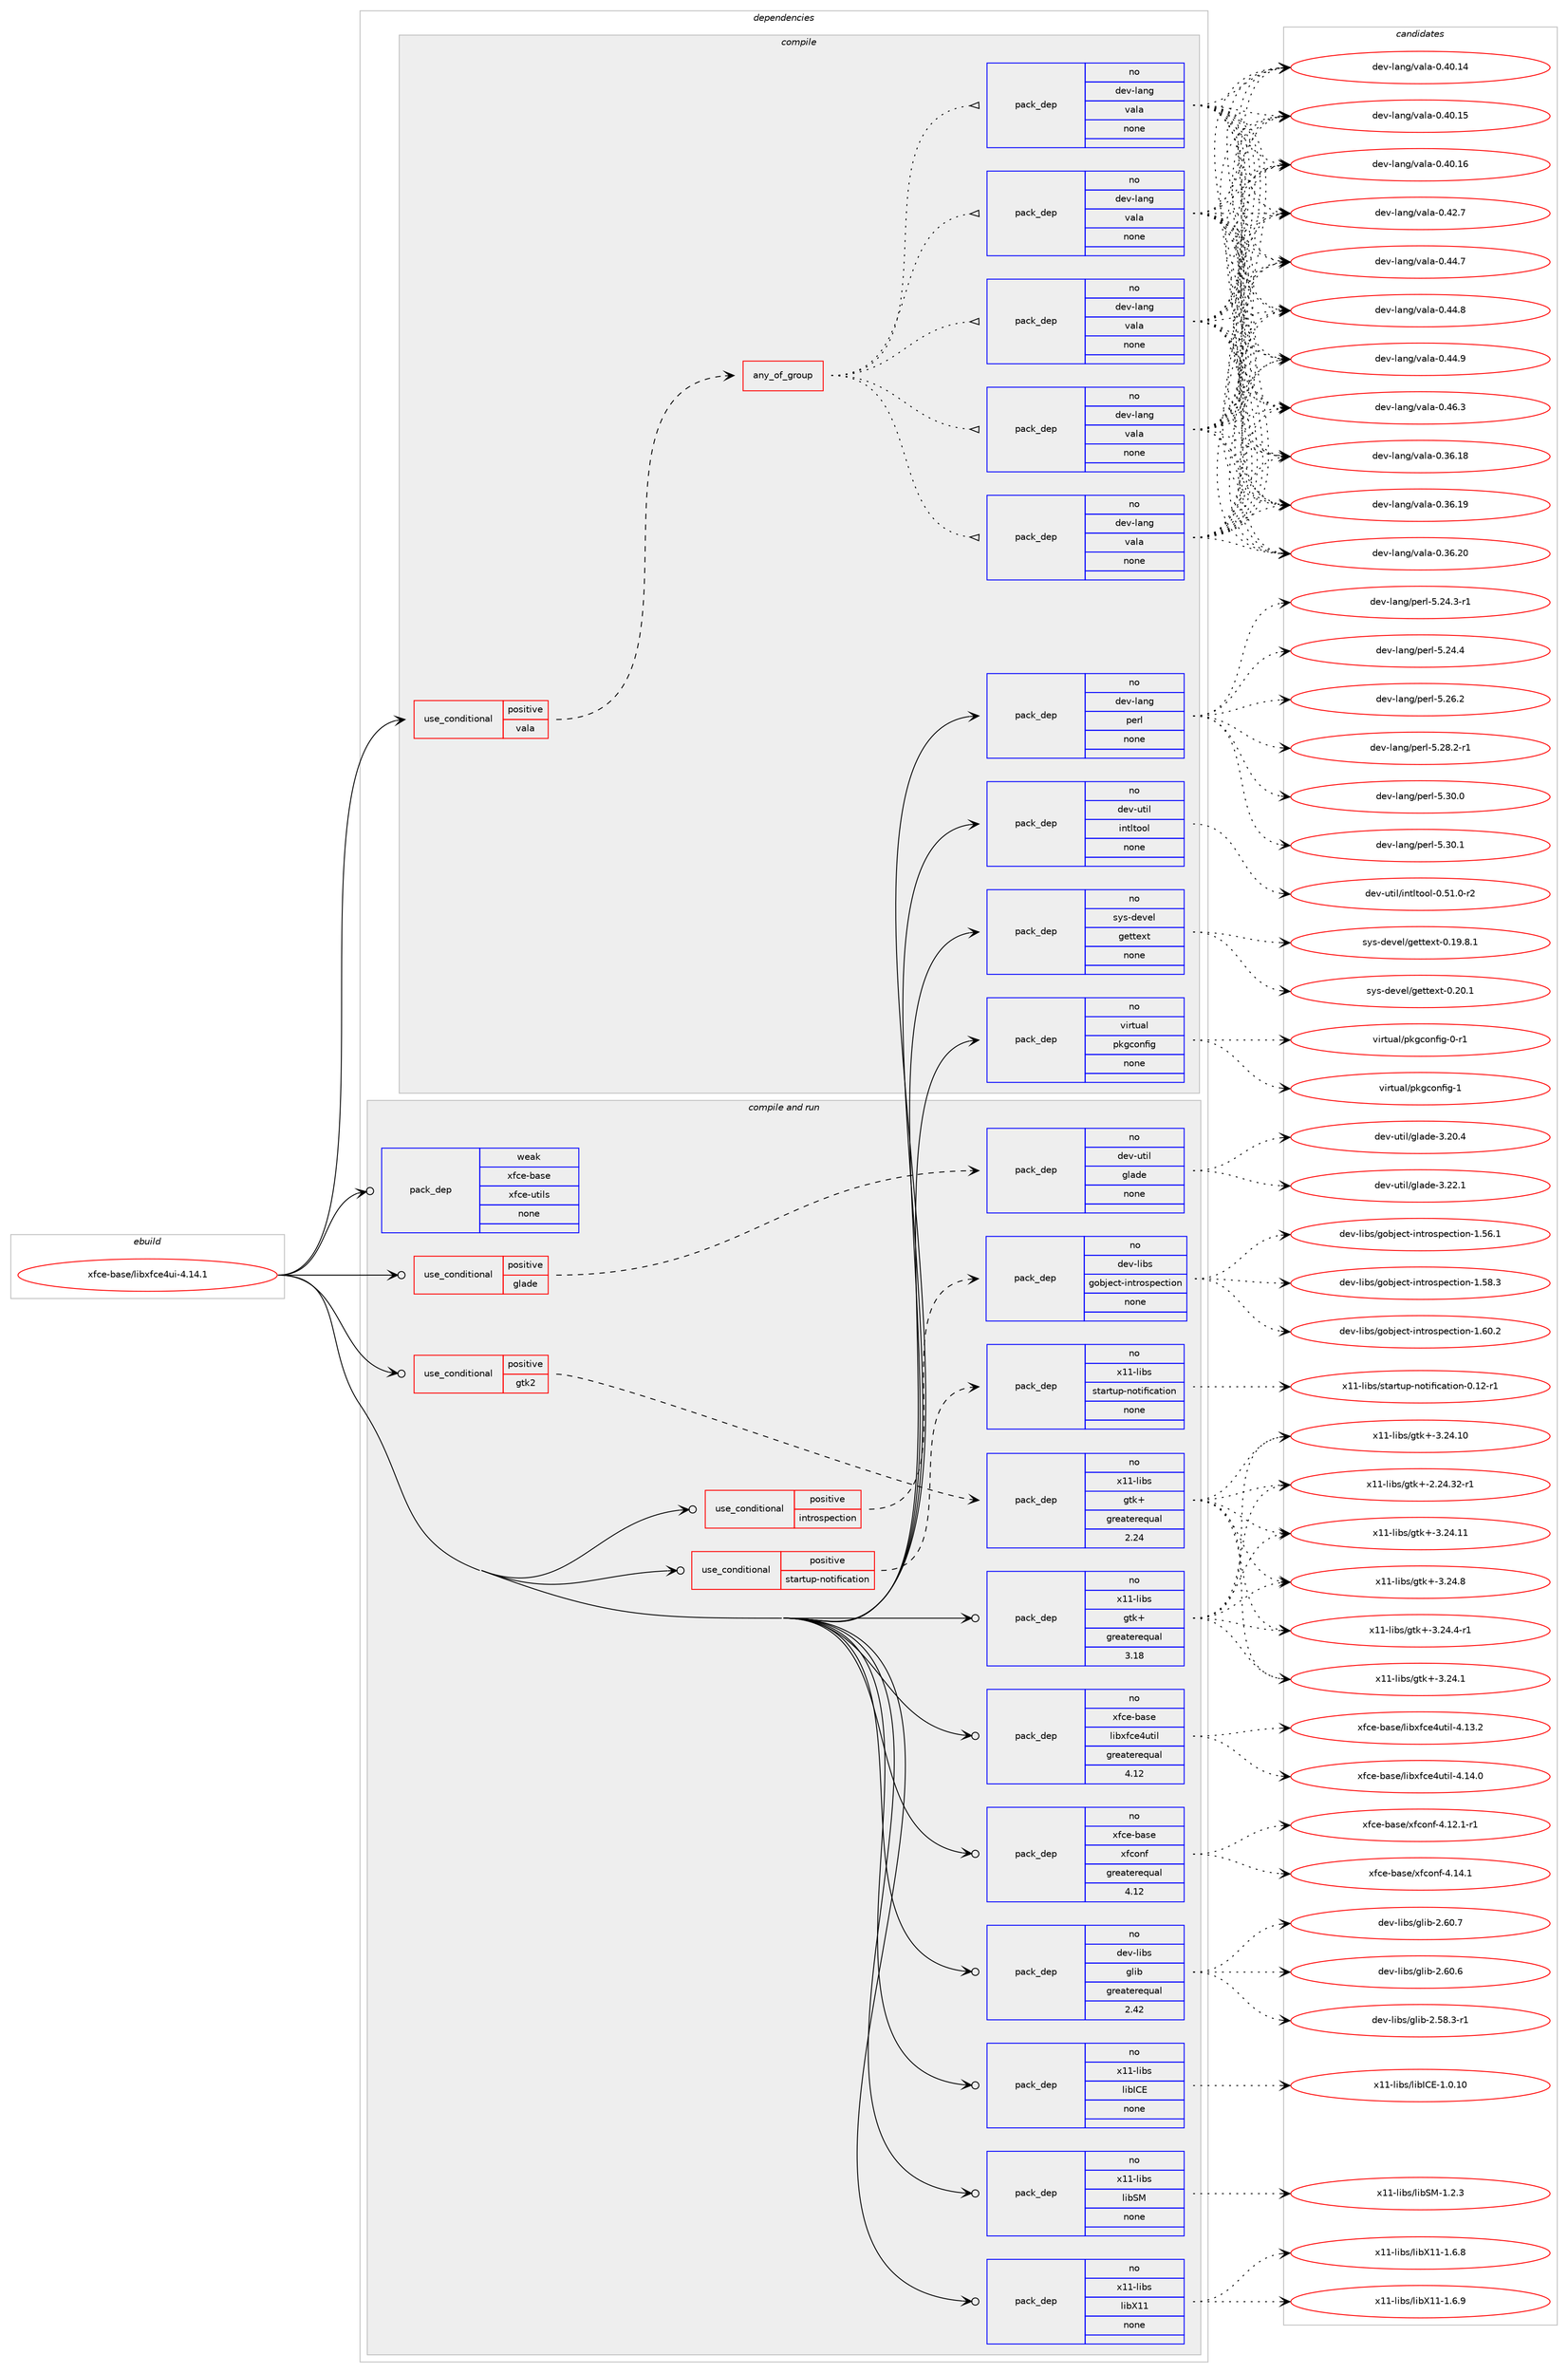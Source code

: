 digraph prolog {

# *************
# Graph options
# *************

newrank=true;
concentrate=true;
compound=true;
graph [rankdir=LR,fontname=Helvetica,fontsize=10,ranksep=1.5];#, ranksep=2.5, nodesep=0.2];
edge  [arrowhead=vee];
node  [fontname=Helvetica,fontsize=10];

# **********
# The ebuild
# **********

subgraph cluster_leftcol {
color=gray;
rank=same;
label=<<i>ebuild</i>>;
id [label="xfce-base/libxfce4ui-4.14.1", color=red, width=4, href="../xfce-base/libxfce4ui-4.14.1.svg"];
}

# ****************
# The dependencies
# ****************

subgraph cluster_midcol {
color=gray;
label=<<i>dependencies</i>>;
subgraph cluster_compile {
fillcolor="#eeeeee";
style=filled;
label=<<i>compile</i>>;
subgraph cond220941 {
dependency927962 [label=<<TABLE BORDER="0" CELLBORDER="1" CELLSPACING="0" CELLPADDING="4"><TR><TD ROWSPAN="3" CELLPADDING="10">use_conditional</TD></TR><TR><TD>positive</TD></TR><TR><TD>vala</TD></TR></TABLE>>, shape=none, color=red];
subgraph any16279 {
dependency927963 [label=<<TABLE BORDER="0" CELLBORDER="1" CELLSPACING="0" CELLPADDING="4"><TR><TD CELLPADDING="10">any_of_group</TD></TR></TABLE>>, shape=none, color=red];subgraph pack690144 {
dependency927964 [label=<<TABLE BORDER="0" CELLBORDER="1" CELLSPACING="0" CELLPADDING="4" WIDTH="220"><TR><TD ROWSPAN="6" CELLPADDING="30">pack_dep</TD></TR><TR><TD WIDTH="110">no</TD></TR><TR><TD>dev-lang</TD></TR><TR><TD>vala</TD></TR><TR><TD>none</TD></TR><TR><TD></TD></TR></TABLE>>, shape=none, color=blue];
}
dependency927963:e -> dependency927964:w [weight=20,style="dotted",arrowhead="oinv"];
subgraph pack690145 {
dependency927965 [label=<<TABLE BORDER="0" CELLBORDER="1" CELLSPACING="0" CELLPADDING="4" WIDTH="220"><TR><TD ROWSPAN="6" CELLPADDING="30">pack_dep</TD></TR><TR><TD WIDTH="110">no</TD></TR><TR><TD>dev-lang</TD></TR><TR><TD>vala</TD></TR><TR><TD>none</TD></TR><TR><TD></TD></TR></TABLE>>, shape=none, color=blue];
}
dependency927963:e -> dependency927965:w [weight=20,style="dotted",arrowhead="oinv"];
subgraph pack690146 {
dependency927966 [label=<<TABLE BORDER="0" CELLBORDER="1" CELLSPACING="0" CELLPADDING="4" WIDTH="220"><TR><TD ROWSPAN="6" CELLPADDING="30">pack_dep</TD></TR><TR><TD WIDTH="110">no</TD></TR><TR><TD>dev-lang</TD></TR><TR><TD>vala</TD></TR><TR><TD>none</TD></TR><TR><TD></TD></TR></TABLE>>, shape=none, color=blue];
}
dependency927963:e -> dependency927966:w [weight=20,style="dotted",arrowhead="oinv"];
subgraph pack690147 {
dependency927967 [label=<<TABLE BORDER="0" CELLBORDER="1" CELLSPACING="0" CELLPADDING="4" WIDTH="220"><TR><TD ROWSPAN="6" CELLPADDING="30">pack_dep</TD></TR><TR><TD WIDTH="110">no</TD></TR><TR><TD>dev-lang</TD></TR><TR><TD>vala</TD></TR><TR><TD>none</TD></TR><TR><TD></TD></TR></TABLE>>, shape=none, color=blue];
}
dependency927963:e -> dependency927967:w [weight=20,style="dotted",arrowhead="oinv"];
subgraph pack690148 {
dependency927968 [label=<<TABLE BORDER="0" CELLBORDER="1" CELLSPACING="0" CELLPADDING="4" WIDTH="220"><TR><TD ROWSPAN="6" CELLPADDING="30">pack_dep</TD></TR><TR><TD WIDTH="110">no</TD></TR><TR><TD>dev-lang</TD></TR><TR><TD>vala</TD></TR><TR><TD>none</TD></TR><TR><TD></TD></TR></TABLE>>, shape=none, color=blue];
}
dependency927963:e -> dependency927968:w [weight=20,style="dotted",arrowhead="oinv"];
}
dependency927962:e -> dependency927963:w [weight=20,style="dashed",arrowhead="vee"];
}
id:e -> dependency927962:w [weight=20,style="solid",arrowhead="vee"];
subgraph pack690149 {
dependency927969 [label=<<TABLE BORDER="0" CELLBORDER="1" CELLSPACING="0" CELLPADDING="4" WIDTH="220"><TR><TD ROWSPAN="6" CELLPADDING="30">pack_dep</TD></TR><TR><TD WIDTH="110">no</TD></TR><TR><TD>dev-lang</TD></TR><TR><TD>perl</TD></TR><TR><TD>none</TD></TR><TR><TD></TD></TR></TABLE>>, shape=none, color=blue];
}
id:e -> dependency927969:w [weight=20,style="solid",arrowhead="vee"];
subgraph pack690150 {
dependency927970 [label=<<TABLE BORDER="0" CELLBORDER="1" CELLSPACING="0" CELLPADDING="4" WIDTH="220"><TR><TD ROWSPAN="6" CELLPADDING="30">pack_dep</TD></TR><TR><TD WIDTH="110">no</TD></TR><TR><TD>dev-util</TD></TR><TR><TD>intltool</TD></TR><TR><TD>none</TD></TR><TR><TD></TD></TR></TABLE>>, shape=none, color=blue];
}
id:e -> dependency927970:w [weight=20,style="solid",arrowhead="vee"];
subgraph pack690151 {
dependency927971 [label=<<TABLE BORDER="0" CELLBORDER="1" CELLSPACING="0" CELLPADDING="4" WIDTH="220"><TR><TD ROWSPAN="6" CELLPADDING="30">pack_dep</TD></TR><TR><TD WIDTH="110">no</TD></TR><TR><TD>sys-devel</TD></TR><TR><TD>gettext</TD></TR><TR><TD>none</TD></TR><TR><TD></TD></TR></TABLE>>, shape=none, color=blue];
}
id:e -> dependency927971:w [weight=20,style="solid",arrowhead="vee"];
subgraph pack690152 {
dependency927972 [label=<<TABLE BORDER="0" CELLBORDER="1" CELLSPACING="0" CELLPADDING="4" WIDTH="220"><TR><TD ROWSPAN="6" CELLPADDING="30">pack_dep</TD></TR><TR><TD WIDTH="110">no</TD></TR><TR><TD>virtual</TD></TR><TR><TD>pkgconfig</TD></TR><TR><TD>none</TD></TR><TR><TD></TD></TR></TABLE>>, shape=none, color=blue];
}
id:e -> dependency927972:w [weight=20,style="solid",arrowhead="vee"];
}
subgraph cluster_compileandrun {
fillcolor="#eeeeee";
style=filled;
label=<<i>compile and run</i>>;
subgraph cond220942 {
dependency927973 [label=<<TABLE BORDER="0" CELLBORDER="1" CELLSPACING="0" CELLPADDING="4"><TR><TD ROWSPAN="3" CELLPADDING="10">use_conditional</TD></TR><TR><TD>positive</TD></TR><TR><TD>glade</TD></TR></TABLE>>, shape=none, color=red];
subgraph pack690153 {
dependency927974 [label=<<TABLE BORDER="0" CELLBORDER="1" CELLSPACING="0" CELLPADDING="4" WIDTH="220"><TR><TD ROWSPAN="6" CELLPADDING="30">pack_dep</TD></TR><TR><TD WIDTH="110">no</TD></TR><TR><TD>dev-util</TD></TR><TR><TD>glade</TD></TR><TR><TD>none</TD></TR><TR><TD></TD></TR></TABLE>>, shape=none, color=blue];
}
dependency927973:e -> dependency927974:w [weight=20,style="dashed",arrowhead="vee"];
}
id:e -> dependency927973:w [weight=20,style="solid",arrowhead="odotvee"];
subgraph cond220943 {
dependency927975 [label=<<TABLE BORDER="0" CELLBORDER="1" CELLSPACING="0" CELLPADDING="4"><TR><TD ROWSPAN="3" CELLPADDING="10">use_conditional</TD></TR><TR><TD>positive</TD></TR><TR><TD>gtk2</TD></TR></TABLE>>, shape=none, color=red];
subgraph pack690154 {
dependency927976 [label=<<TABLE BORDER="0" CELLBORDER="1" CELLSPACING="0" CELLPADDING="4" WIDTH="220"><TR><TD ROWSPAN="6" CELLPADDING="30">pack_dep</TD></TR><TR><TD WIDTH="110">no</TD></TR><TR><TD>x11-libs</TD></TR><TR><TD>gtk+</TD></TR><TR><TD>greaterequal</TD></TR><TR><TD>2.24</TD></TR></TABLE>>, shape=none, color=blue];
}
dependency927975:e -> dependency927976:w [weight=20,style="dashed",arrowhead="vee"];
}
id:e -> dependency927975:w [weight=20,style="solid",arrowhead="odotvee"];
subgraph cond220944 {
dependency927977 [label=<<TABLE BORDER="0" CELLBORDER="1" CELLSPACING="0" CELLPADDING="4"><TR><TD ROWSPAN="3" CELLPADDING="10">use_conditional</TD></TR><TR><TD>positive</TD></TR><TR><TD>introspection</TD></TR></TABLE>>, shape=none, color=red];
subgraph pack690155 {
dependency927978 [label=<<TABLE BORDER="0" CELLBORDER="1" CELLSPACING="0" CELLPADDING="4" WIDTH="220"><TR><TD ROWSPAN="6" CELLPADDING="30">pack_dep</TD></TR><TR><TD WIDTH="110">no</TD></TR><TR><TD>dev-libs</TD></TR><TR><TD>gobject-introspection</TD></TR><TR><TD>none</TD></TR><TR><TD></TD></TR></TABLE>>, shape=none, color=blue];
}
dependency927977:e -> dependency927978:w [weight=20,style="dashed",arrowhead="vee"];
}
id:e -> dependency927977:w [weight=20,style="solid",arrowhead="odotvee"];
subgraph cond220945 {
dependency927979 [label=<<TABLE BORDER="0" CELLBORDER="1" CELLSPACING="0" CELLPADDING="4"><TR><TD ROWSPAN="3" CELLPADDING="10">use_conditional</TD></TR><TR><TD>positive</TD></TR><TR><TD>startup-notification</TD></TR></TABLE>>, shape=none, color=red];
subgraph pack690156 {
dependency927980 [label=<<TABLE BORDER="0" CELLBORDER="1" CELLSPACING="0" CELLPADDING="4" WIDTH="220"><TR><TD ROWSPAN="6" CELLPADDING="30">pack_dep</TD></TR><TR><TD WIDTH="110">no</TD></TR><TR><TD>x11-libs</TD></TR><TR><TD>startup-notification</TD></TR><TR><TD>none</TD></TR><TR><TD></TD></TR></TABLE>>, shape=none, color=blue];
}
dependency927979:e -> dependency927980:w [weight=20,style="dashed",arrowhead="vee"];
}
id:e -> dependency927979:w [weight=20,style="solid",arrowhead="odotvee"];
subgraph pack690157 {
dependency927981 [label=<<TABLE BORDER="0" CELLBORDER="1" CELLSPACING="0" CELLPADDING="4" WIDTH="220"><TR><TD ROWSPAN="6" CELLPADDING="30">pack_dep</TD></TR><TR><TD WIDTH="110">no</TD></TR><TR><TD>dev-libs</TD></TR><TR><TD>glib</TD></TR><TR><TD>greaterequal</TD></TR><TR><TD>2.42</TD></TR></TABLE>>, shape=none, color=blue];
}
id:e -> dependency927981:w [weight=20,style="solid",arrowhead="odotvee"];
subgraph pack690158 {
dependency927982 [label=<<TABLE BORDER="0" CELLBORDER="1" CELLSPACING="0" CELLPADDING="4" WIDTH="220"><TR><TD ROWSPAN="6" CELLPADDING="30">pack_dep</TD></TR><TR><TD WIDTH="110">no</TD></TR><TR><TD>x11-libs</TD></TR><TR><TD>gtk+</TD></TR><TR><TD>greaterequal</TD></TR><TR><TD>3.18</TD></TR></TABLE>>, shape=none, color=blue];
}
id:e -> dependency927982:w [weight=20,style="solid",arrowhead="odotvee"];
subgraph pack690159 {
dependency927983 [label=<<TABLE BORDER="0" CELLBORDER="1" CELLSPACING="0" CELLPADDING="4" WIDTH="220"><TR><TD ROWSPAN="6" CELLPADDING="30">pack_dep</TD></TR><TR><TD WIDTH="110">no</TD></TR><TR><TD>x11-libs</TD></TR><TR><TD>libICE</TD></TR><TR><TD>none</TD></TR><TR><TD></TD></TR></TABLE>>, shape=none, color=blue];
}
id:e -> dependency927983:w [weight=20,style="solid",arrowhead="odotvee"];
subgraph pack690160 {
dependency927984 [label=<<TABLE BORDER="0" CELLBORDER="1" CELLSPACING="0" CELLPADDING="4" WIDTH="220"><TR><TD ROWSPAN="6" CELLPADDING="30">pack_dep</TD></TR><TR><TD WIDTH="110">no</TD></TR><TR><TD>x11-libs</TD></TR><TR><TD>libSM</TD></TR><TR><TD>none</TD></TR><TR><TD></TD></TR></TABLE>>, shape=none, color=blue];
}
id:e -> dependency927984:w [weight=20,style="solid",arrowhead="odotvee"];
subgraph pack690161 {
dependency927985 [label=<<TABLE BORDER="0" CELLBORDER="1" CELLSPACING="0" CELLPADDING="4" WIDTH="220"><TR><TD ROWSPAN="6" CELLPADDING="30">pack_dep</TD></TR><TR><TD WIDTH="110">no</TD></TR><TR><TD>x11-libs</TD></TR><TR><TD>libX11</TD></TR><TR><TD>none</TD></TR><TR><TD></TD></TR></TABLE>>, shape=none, color=blue];
}
id:e -> dependency927985:w [weight=20,style="solid",arrowhead="odotvee"];
subgraph pack690162 {
dependency927986 [label=<<TABLE BORDER="0" CELLBORDER="1" CELLSPACING="0" CELLPADDING="4" WIDTH="220"><TR><TD ROWSPAN="6" CELLPADDING="30">pack_dep</TD></TR><TR><TD WIDTH="110">no</TD></TR><TR><TD>xfce-base</TD></TR><TR><TD>libxfce4util</TD></TR><TR><TD>greaterequal</TD></TR><TR><TD>4.12</TD></TR></TABLE>>, shape=none, color=blue];
}
id:e -> dependency927986:w [weight=20,style="solid",arrowhead="odotvee"];
subgraph pack690163 {
dependency927987 [label=<<TABLE BORDER="0" CELLBORDER="1" CELLSPACING="0" CELLPADDING="4" WIDTH="220"><TR><TD ROWSPAN="6" CELLPADDING="30">pack_dep</TD></TR><TR><TD WIDTH="110">no</TD></TR><TR><TD>xfce-base</TD></TR><TR><TD>xfconf</TD></TR><TR><TD>greaterequal</TD></TR><TR><TD>4.12</TD></TR></TABLE>>, shape=none, color=blue];
}
id:e -> dependency927987:w [weight=20,style="solid",arrowhead="odotvee"];
subgraph pack690164 {
dependency927988 [label=<<TABLE BORDER="0" CELLBORDER="1" CELLSPACING="0" CELLPADDING="4" WIDTH="220"><TR><TD ROWSPAN="6" CELLPADDING="30">pack_dep</TD></TR><TR><TD WIDTH="110">weak</TD></TR><TR><TD>xfce-base</TD></TR><TR><TD>xfce-utils</TD></TR><TR><TD>none</TD></TR><TR><TD></TD></TR></TABLE>>, shape=none, color=blue];
}
id:e -> dependency927988:w [weight=20,style="solid",arrowhead="odotvee"];
}
subgraph cluster_run {
fillcolor="#eeeeee";
style=filled;
label=<<i>run</i>>;
}
}

# **************
# The candidates
# **************

subgraph cluster_choices {
rank=same;
color=gray;
label=<<i>candidates</i>>;

subgraph choice690144 {
color=black;
nodesep=1;
choice10010111845108971101034711897108974548465154464956 [label="dev-lang/vala-0.36.18", color=red, width=4,href="../dev-lang/vala-0.36.18.svg"];
choice10010111845108971101034711897108974548465154464957 [label="dev-lang/vala-0.36.19", color=red, width=4,href="../dev-lang/vala-0.36.19.svg"];
choice10010111845108971101034711897108974548465154465048 [label="dev-lang/vala-0.36.20", color=red, width=4,href="../dev-lang/vala-0.36.20.svg"];
choice10010111845108971101034711897108974548465248464952 [label="dev-lang/vala-0.40.14", color=red, width=4,href="../dev-lang/vala-0.40.14.svg"];
choice10010111845108971101034711897108974548465248464953 [label="dev-lang/vala-0.40.15", color=red, width=4,href="../dev-lang/vala-0.40.15.svg"];
choice10010111845108971101034711897108974548465248464954 [label="dev-lang/vala-0.40.16", color=red, width=4,href="../dev-lang/vala-0.40.16.svg"];
choice100101118451089711010347118971089745484652504655 [label="dev-lang/vala-0.42.7", color=red, width=4,href="../dev-lang/vala-0.42.7.svg"];
choice100101118451089711010347118971089745484652524655 [label="dev-lang/vala-0.44.7", color=red, width=4,href="../dev-lang/vala-0.44.7.svg"];
choice100101118451089711010347118971089745484652524656 [label="dev-lang/vala-0.44.8", color=red, width=4,href="../dev-lang/vala-0.44.8.svg"];
choice100101118451089711010347118971089745484652524657 [label="dev-lang/vala-0.44.9", color=red, width=4,href="../dev-lang/vala-0.44.9.svg"];
choice100101118451089711010347118971089745484652544651 [label="dev-lang/vala-0.46.3", color=red, width=4,href="../dev-lang/vala-0.46.3.svg"];
dependency927964:e -> choice10010111845108971101034711897108974548465154464956:w [style=dotted,weight="100"];
dependency927964:e -> choice10010111845108971101034711897108974548465154464957:w [style=dotted,weight="100"];
dependency927964:e -> choice10010111845108971101034711897108974548465154465048:w [style=dotted,weight="100"];
dependency927964:e -> choice10010111845108971101034711897108974548465248464952:w [style=dotted,weight="100"];
dependency927964:e -> choice10010111845108971101034711897108974548465248464953:w [style=dotted,weight="100"];
dependency927964:e -> choice10010111845108971101034711897108974548465248464954:w [style=dotted,weight="100"];
dependency927964:e -> choice100101118451089711010347118971089745484652504655:w [style=dotted,weight="100"];
dependency927964:e -> choice100101118451089711010347118971089745484652524655:w [style=dotted,weight="100"];
dependency927964:e -> choice100101118451089711010347118971089745484652524656:w [style=dotted,weight="100"];
dependency927964:e -> choice100101118451089711010347118971089745484652524657:w [style=dotted,weight="100"];
dependency927964:e -> choice100101118451089711010347118971089745484652544651:w [style=dotted,weight="100"];
}
subgraph choice690145 {
color=black;
nodesep=1;
choice10010111845108971101034711897108974548465154464956 [label="dev-lang/vala-0.36.18", color=red, width=4,href="../dev-lang/vala-0.36.18.svg"];
choice10010111845108971101034711897108974548465154464957 [label="dev-lang/vala-0.36.19", color=red, width=4,href="../dev-lang/vala-0.36.19.svg"];
choice10010111845108971101034711897108974548465154465048 [label="dev-lang/vala-0.36.20", color=red, width=4,href="../dev-lang/vala-0.36.20.svg"];
choice10010111845108971101034711897108974548465248464952 [label="dev-lang/vala-0.40.14", color=red, width=4,href="../dev-lang/vala-0.40.14.svg"];
choice10010111845108971101034711897108974548465248464953 [label="dev-lang/vala-0.40.15", color=red, width=4,href="../dev-lang/vala-0.40.15.svg"];
choice10010111845108971101034711897108974548465248464954 [label="dev-lang/vala-0.40.16", color=red, width=4,href="../dev-lang/vala-0.40.16.svg"];
choice100101118451089711010347118971089745484652504655 [label="dev-lang/vala-0.42.7", color=red, width=4,href="../dev-lang/vala-0.42.7.svg"];
choice100101118451089711010347118971089745484652524655 [label="dev-lang/vala-0.44.7", color=red, width=4,href="../dev-lang/vala-0.44.7.svg"];
choice100101118451089711010347118971089745484652524656 [label="dev-lang/vala-0.44.8", color=red, width=4,href="../dev-lang/vala-0.44.8.svg"];
choice100101118451089711010347118971089745484652524657 [label="dev-lang/vala-0.44.9", color=red, width=4,href="../dev-lang/vala-0.44.9.svg"];
choice100101118451089711010347118971089745484652544651 [label="dev-lang/vala-0.46.3", color=red, width=4,href="../dev-lang/vala-0.46.3.svg"];
dependency927965:e -> choice10010111845108971101034711897108974548465154464956:w [style=dotted,weight="100"];
dependency927965:e -> choice10010111845108971101034711897108974548465154464957:w [style=dotted,weight="100"];
dependency927965:e -> choice10010111845108971101034711897108974548465154465048:w [style=dotted,weight="100"];
dependency927965:e -> choice10010111845108971101034711897108974548465248464952:w [style=dotted,weight="100"];
dependency927965:e -> choice10010111845108971101034711897108974548465248464953:w [style=dotted,weight="100"];
dependency927965:e -> choice10010111845108971101034711897108974548465248464954:w [style=dotted,weight="100"];
dependency927965:e -> choice100101118451089711010347118971089745484652504655:w [style=dotted,weight="100"];
dependency927965:e -> choice100101118451089711010347118971089745484652524655:w [style=dotted,weight="100"];
dependency927965:e -> choice100101118451089711010347118971089745484652524656:w [style=dotted,weight="100"];
dependency927965:e -> choice100101118451089711010347118971089745484652524657:w [style=dotted,weight="100"];
dependency927965:e -> choice100101118451089711010347118971089745484652544651:w [style=dotted,weight="100"];
}
subgraph choice690146 {
color=black;
nodesep=1;
choice10010111845108971101034711897108974548465154464956 [label="dev-lang/vala-0.36.18", color=red, width=4,href="../dev-lang/vala-0.36.18.svg"];
choice10010111845108971101034711897108974548465154464957 [label="dev-lang/vala-0.36.19", color=red, width=4,href="../dev-lang/vala-0.36.19.svg"];
choice10010111845108971101034711897108974548465154465048 [label="dev-lang/vala-0.36.20", color=red, width=4,href="../dev-lang/vala-0.36.20.svg"];
choice10010111845108971101034711897108974548465248464952 [label="dev-lang/vala-0.40.14", color=red, width=4,href="../dev-lang/vala-0.40.14.svg"];
choice10010111845108971101034711897108974548465248464953 [label="dev-lang/vala-0.40.15", color=red, width=4,href="../dev-lang/vala-0.40.15.svg"];
choice10010111845108971101034711897108974548465248464954 [label="dev-lang/vala-0.40.16", color=red, width=4,href="../dev-lang/vala-0.40.16.svg"];
choice100101118451089711010347118971089745484652504655 [label="dev-lang/vala-0.42.7", color=red, width=4,href="../dev-lang/vala-0.42.7.svg"];
choice100101118451089711010347118971089745484652524655 [label="dev-lang/vala-0.44.7", color=red, width=4,href="../dev-lang/vala-0.44.7.svg"];
choice100101118451089711010347118971089745484652524656 [label="dev-lang/vala-0.44.8", color=red, width=4,href="../dev-lang/vala-0.44.8.svg"];
choice100101118451089711010347118971089745484652524657 [label="dev-lang/vala-0.44.9", color=red, width=4,href="../dev-lang/vala-0.44.9.svg"];
choice100101118451089711010347118971089745484652544651 [label="dev-lang/vala-0.46.3", color=red, width=4,href="../dev-lang/vala-0.46.3.svg"];
dependency927966:e -> choice10010111845108971101034711897108974548465154464956:w [style=dotted,weight="100"];
dependency927966:e -> choice10010111845108971101034711897108974548465154464957:w [style=dotted,weight="100"];
dependency927966:e -> choice10010111845108971101034711897108974548465154465048:w [style=dotted,weight="100"];
dependency927966:e -> choice10010111845108971101034711897108974548465248464952:w [style=dotted,weight="100"];
dependency927966:e -> choice10010111845108971101034711897108974548465248464953:w [style=dotted,weight="100"];
dependency927966:e -> choice10010111845108971101034711897108974548465248464954:w [style=dotted,weight="100"];
dependency927966:e -> choice100101118451089711010347118971089745484652504655:w [style=dotted,weight="100"];
dependency927966:e -> choice100101118451089711010347118971089745484652524655:w [style=dotted,weight="100"];
dependency927966:e -> choice100101118451089711010347118971089745484652524656:w [style=dotted,weight="100"];
dependency927966:e -> choice100101118451089711010347118971089745484652524657:w [style=dotted,weight="100"];
dependency927966:e -> choice100101118451089711010347118971089745484652544651:w [style=dotted,weight="100"];
}
subgraph choice690147 {
color=black;
nodesep=1;
choice10010111845108971101034711897108974548465154464956 [label="dev-lang/vala-0.36.18", color=red, width=4,href="../dev-lang/vala-0.36.18.svg"];
choice10010111845108971101034711897108974548465154464957 [label="dev-lang/vala-0.36.19", color=red, width=4,href="../dev-lang/vala-0.36.19.svg"];
choice10010111845108971101034711897108974548465154465048 [label="dev-lang/vala-0.36.20", color=red, width=4,href="../dev-lang/vala-0.36.20.svg"];
choice10010111845108971101034711897108974548465248464952 [label="dev-lang/vala-0.40.14", color=red, width=4,href="../dev-lang/vala-0.40.14.svg"];
choice10010111845108971101034711897108974548465248464953 [label="dev-lang/vala-0.40.15", color=red, width=4,href="../dev-lang/vala-0.40.15.svg"];
choice10010111845108971101034711897108974548465248464954 [label="dev-lang/vala-0.40.16", color=red, width=4,href="../dev-lang/vala-0.40.16.svg"];
choice100101118451089711010347118971089745484652504655 [label="dev-lang/vala-0.42.7", color=red, width=4,href="../dev-lang/vala-0.42.7.svg"];
choice100101118451089711010347118971089745484652524655 [label="dev-lang/vala-0.44.7", color=red, width=4,href="../dev-lang/vala-0.44.7.svg"];
choice100101118451089711010347118971089745484652524656 [label="dev-lang/vala-0.44.8", color=red, width=4,href="../dev-lang/vala-0.44.8.svg"];
choice100101118451089711010347118971089745484652524657 [label="dev-lang/vala-0.44.9", color=red, width=4,href="../dev-lang/vala-0.44.9.svg"];
choice100101118451089711010347118971089745484652544651 [label="dev-lang/vala-0.46.3", color=red, width=4,href="../dev-lang/vala-0.46.3.svg"];
dependency927967:e -> choice10010111845108971101034711897108974548465154464956:w [style=dotted,weight="100"];
dependency927967:e -> choice10010111845108971101034711897108974548465154464957:w [style=dotted,weight="100"];
dependency927967:e -> choice10010111845108971101034711897108974548465154465048:w [style=dotted,weight="100"];
dependency927967:e -> choice10010111845108971101034711897108974548465248464952:w [style=dotted,weight="100"];
dependency927967:e -> choice10010111845108971101034711897108974548465248464953:w [style=dotted,weight="100"];
dependency927967:e -> choice10010111845108971101034711897108974548465248464954:w [style=dotted,weight="100"];
dependency927967:e -> choice100101118451089711010347118971089745484652504655:w [style=dotted,weight="100"];
dependency927967:e -> choice100101118451089711010347118971089745484652524655:w [style=dotted,weight="100"];
dependency927967:e -> choice100101118451089711010347118971089745484652524656:w [style=dotted,weight="100"];
dependency927967:e -> choice100101118451089711010347118971089745484652524657:w [style=dotted,weight="100"];
dependency927967:e -> choice100101118451089711010347118971089745484652544651:w [style=dotted,weight="100"];
}
subgraph choice690148 {
color=black;
nodesep=1;
choice10010111845108971101034711897108974548465154464956 [label="dev-lang/vala-0.36.18", color=red, width=4,href="../dev-lang/vala-0.36.18.svg"];
choice10010111845108971101034711897108974548465154464957 [label="dev-lang/vala-0.36.19", color=red, width=4,href="../dev-lang/vala-0.36.19.svg"];
choice10010111845108971101034711897108974548465154465048 [label="dev-lang/vala-0.36.20", color=red, width=4,href="../dev-lang/vala-0.36.20.svg"];
choice10010111845108971101034711897108974548465248464952 [label="dev-lang/vala-0.40.14", color=red, width=4,href="../dev-lang/vala-0.40.14.svg"];
choice10010111845108971101034711897108974548465248464953 [label="dev-lang/vala-0.40.15", color=red, width=4,href="../dev-lang/vala-0.40.15.svg"];
choice10010111845108971101034711897108974548465248464954 [label="dev-lang/vala-0.40.16", color=red, width=4,href="../dev-lang/vala-0.40.16.svg"];
choice100101118451089711010347118971089745484652504655 [label="dev-lang/vala-0.42.7", color=red, width=4,href="../dev-lang/vala-0.42.7.svg"];
choice100101118451089711010347118971089745484652524655 [label="dev-lang/vala-0.44.7", color=red, width=4,href="../dev-lang/vala-0.44.7.svg"];
choice100101118451089711010347118971089745484652524656 [label="dev-lang/vala-0.44.8", color=red, width=4,href="../dev-lang/vala-0.44.8.svg"];
choice100101118451089711010347118971089745484652524657 [label="dev-lang/vala-0.44.9", color=red, width=4,href="../dev-lang/vala-0.44.9.svg"];
choice100101118451089711010347118971089745484652544651 [label="dev-lang/vala-0.46.3", color=red, width=4,href="../dev-lang/vala-0.46.3.svg"];
dependency927968:e -> choice10010111845108971101034711897108974548465154464956:w [style=dotted,weight="100"];
dependency927968:e -> choice10010111845108971101034711897108974548465154464957:w [style=dotted,weight="100"];
dependency927968:e -> choice10010111845108971101034711897108974548465154465048:w [style=dotted,weight="100"];
dependency927968:e -> choice10010111845108971101034711897108974548465248464952:w [style=dotted,weight="100"];
dependency927968:e -> choice10010111845108971101034711897108974548465248464953:w [style=dotted,weight="100"];
dependency927968:e -> choice10010111845108971101034711897108974548465248464954:w [style=dotted,weight="100"];
dependency927968:e -> choice100101118451089711010347118971089745484652504655:w [style=dotted,weight="100"];
dependency927968:e -> choice100101118451089711010347118971089745484652524655:w [style=dotted,weight="100"];
dependency927968:e -> choice100101118451089711010347118971089745484652524656:w [style=dotted,weight="100"];
dependency927968:e -> choice100101118451089711010347118971089745484652524657:w [style=dotted,weight="100"];
dependency927968:e -> choice100101118451089711010347118971089745484652544651:w [style=dotted,weight="100"];
}
subgraph choice690149 {
color=black;
nodesep=1;
choice100101118451089711010347112101114108455346505246514511449 [label="dev-lang/perl-5.24.3-r1", color=red, width=4,href="../dev-lang/perl-5.24.3-r1.svg"];
choice10010111845108971101034711210111410845534650524652 [label="dev-lang/perl-5.24.4", color=red, width=4,href="../dev-lang/perl-5.24.4.svg"];
choice10010111845108971101034711210111410845534650544650 [label="dev-lang/perl-5.26.2", color=red, width=4,href="../dev-lang/perl-5.26.2.svg"];
choice100101118451089711010347112101114108455346505646504511449 [label="dev-lang/perl-5.28.2-r1", color=red, width=4,href="../dev-lang/perl-5.28.2-r1.svg"];
choice10010111845108971101034711210111410845534651484648 [label="dev-lang/perl-5.30.0", color=red, width=4,href="../dev-lang/perl-5.30.0.svg"];
choice10010111845108971101034711210111410845534651484649 [label="dev-lang/perl-5.30.1", color=red, width=4,href="../dev-lang/perl-5.30.1.svg"];
dependency927969:e -> choice100101118451089711010347112101114108455346505246514511449:w [style=dotted,weight="100"];
dependency927969:e -> choice10010111845108971101034711210111410845534650524652:w [style=dotted,weight="100"];
dependency927969:e -> choice10010111845108971101034711210111410845534650544650:w [style=dotted,weight="100"];
dependency927969:e -> choice100101118451089711010347112101114108455346505646504511449:w [style=dotted,weight="100"];
dependency927969:e -> choice10010111845108971101034711210111410845534651484648:w [style=dotted,weight="100"];
dependency927969:e -> choice10010111845108971101034711210111410845534651484649:w [style=dotted,weight="100"];
}
subgraph choice690150 {
color=black;
nodesep=1;
choice1001011184511711610510847105110116108116111111108454846534946484511450 [label="dev-util/intltool-0.51.0-r2", color=red, width=4,href="../dev-util/intltool-0.51.0-r2.svg"];
dependency927970:e -> choice1001011184511711610510847105110116108116111111108454846534946484511450:w [style=dotted,weight="100"];
}
subgraph choice690151 {
color=black;
nodesep=1;
choice1151211154510010111810110847103101116116101120116454846495746564649 [label="sys-devel/gettext-0.19.8.1", color=red, width=4,href="../sys-devel/gettext-0.19.8.1.svg"];
choice115121115451001011181011084710310111611610112011645484650484649 [label="sys-devel/gettext-0.20.1", color=red, width=4,href="../sys-devel/gettext-0.20.1.svg"];
dependency927971:e -> choice1151211154510010111810110847103101116116101120116454846495746564649:w [style=dotted,weight="100"];
dependency927971:e -> choice115121115451001011181011084710310111611610112011645484650484649:w [style=dotted,weight="100"];
}
subgraph choice690152 {
color=black;
nodesep=1;
choice11810511411611797108471121071039911111010210510345484511449 [label="virtual/pkgconfig-0-r1", color=red, width=4,href="../virtual/pkgconfig-0-r1.svg"];
choice1181051141161179710847112107103991111101021051034549 [label="virtual/pkgconfig-1", color=red, width=4,href="../virtual/pkgconfig-1.svg"];
dependency927972:e -> choice11810511411611797108471121071039911111010210510345484511449:w [style=dotted,weight="100"];
dependency927972:e -> choice1181051141161179710847112107103991111101021051034549:w [style=dotted,weight="100"];
}
subgraph choice690153 {
color=black;
nodesep=1;
choice10010111845117116105108471031089710010145514650484652 [label="dev-util/glade-3.20.4", color=red, width=4,href="../dev-util/glade-3.20.4.svg"];
choice10010111845117116105108471031089710010145514650504649 [label="dev-util/glade-3.22.1", color=red, width=4,href="../dev-util/glade-3.22.1.svg"];
dependency927974:e -> choice10010111845117116105108471031089710010145514650484652:w [style=dotted,weight="100"];
dependency927974:e -> choice10010111845117116105108471031089710010145514650504649:w [style=dotted,weight="100"];
}
subgraph choice690154 {
color=black;
nodesep=1;
choice12049494510810598115471031161074345504650524651504511449 [label="x11-libs/gtk+-2.24.32-r1", color=red, width=4,href="../x11-libs/gtk+-2.24.32-r1.svg"];
choice12049494510810598115471031161074345514650524649 [label="x11-libs/gtk+-3.24.1", color=red, width=4,href="../x11-libs/gtk+-3.24.1.svg"];
choice1204949451081059811547103116107434551465052464948 [label="x11-libs/gtk+-3.24.10", color=red, width=4,href="../x11-libs/gtk+-3.24.10.svg"];
choice1204949451081059811547103116107434551465052464949 [label="x11-libs/gtk+-3.24.11", color=red, width=4,href="../x11-libs/gtk+-3.24.11.svg"];
choice120494945108105981154710311610743455146505246524511449 [label="x11-libs/gtk+-3.24.4-r1", color=red, width=4,href="../x11-libs/gtk+-3.24.4-r1.svg"];
choice12049494510810598115471031161074345514650524656 [label="x11-libs/gtk+-3.24.8", color=red, width=4,href="../x11-libs/gtk+-3.24.8.svg"];
dependency927976:e -> choice12049494510810598115471031161074345504650524651504511449:w [style=dotted,weight="100"];
dependency927976:e -> choice12049494510810598115471031161074345514650524649:w [style=dotted,weight="100"];
dependency927976:e -> choice1204949451081059811547103116107434551465052464948:w [style=dotted,weight="100"];
dependency927976:e -> choice1204949451081059811547103116107434551465052464949:w [style=dotted,weight="100"];
dependency927976:e -> choice120494945108105981154710311610743455146505246524511449:w [style=dotted,weight="100"];
dependency927976:e -> choice12049494510810598115471031161074345514650524656:w [style=dotted,weight="100"];
}
subgraph choice690155 {
color=black;
nodesep=1;
choice1001011184510810598115471031119810610199116451051101161141111151121019911610511111045494653544649 [label="dev-libs/gobject-introspection-1.56.1", color=red, width=4,href="../dev-libs/gobject-introspection-1.56.1.svg"];
choice1001011184510810598115471031119810610199116451051101161141111151121019911610511111045494653564651 [label="dev-libs/gobject-introspection-1.58.3", color=red, width=4,href="../dev-libs/gobject-introspection-1.58.3.svg"];
choice1001011184510810598115471031119810610199116451051101161141111151121019911610511111045494654484650 [label="dev-libs/gobject-introspection-1.60.2", color=red, width=4,href="../dev-libs/gobject-introspection-1.60.2.svg"];
dependency927978:e -> choice1001011184510810598115471031119810610199116451051101161141111151121019911610511111045494653544649:w [style=dotted,weight="100"];
dependency927978:e -> choice1001011184510810598115471031119810610199116451051101161141111151121019911610511111045494653564651:w [style=dotted,weight="100"];
dependency927978:e -> choice1001011184510810598115471031119810610199116451051101161141111151121019911610511111045494654484650:w [style=dotted,weight="100"];
}
subgraph choice690156 {
color=black;
nodesep=1;
choice12049494510810598115471151169711411611711245110111116105102105999711610511111045484649504511449 [label="x11-libs/startup-notification-0.12-r1", color=red, width=4,href="../x11-libs/startup-notification-0.12-r1.svg"];
dependency927980:e -> choice12049494510810598115471151169711411611711245110111116105102105999711610511111045484649504511449:w [style=dotted,weight="100"];
}
subgraph choice690157 {
color=black;
nodesep=1;
choice10010111845108105981154710310810598455046535646514511449 [label="dev-libs/glib-2.58.3-r1", color=red, width=4,href="../dev-libs/glib-2.58.3-r1.svg"];
choice1001011184510810598115471031081059845504654484654 [label="dev-libs/glib-2.60.6", color=red, width=4,href="../dev-libs/glib-2.60.6.svg"];
choice1001011184510810598115471031081059845504654484655 [label="dev-libs/glib-2.60.7", color=red, width=4,href="../dev-libs/glib-2.60.7.svg"];
dependency927981:e -> choice10010111845108105981154710310810598455046535646514511449:w [style=dotted,weight="100"];
dependency927981:e -> choice1001011184510810598115471031081059845504654484654:w [style=dotted,weight="100"];
dependency927981:e -> choice1001011184510810598115471031081059845504654484655:w [style=dotted,weight="100"];
}
subgraph choice690158 {
color=black;
nodesep=1;
choice12049494510810598115471031161074345504650524651504511449 [label="x11-libs/gtk+-2.24.32-r1", color=red, width=4,href="../x11-libs/gtk+-2.24.32-r1.svg"];
choice12049494510810598115471031161074345514650524649 [label="x11-libs/gtk+-3.24.1", color=red, width=4,href="../x11-libs/gtk+-3.24.1.svg"];
choice1204949451081059811547103116107434551465052464948 [label="x11-libs/gtk+-3.24.10", color=red, width=4,href="../x11-libs/gtk+-3.24.10.svg"];
choice1204949451081059811547103116107434551465052464949 [label="x11-libs/gtk+-3.24.11", color=red, width=4,href="../x11-libs/gtk+-3.24.11.svg"];
choice120494945108105981154710311610743455146505246524511449 [label="x11-libs/gtk+-3.24.4-r1", color=red, width=4,href="../x11-libs/gtk+-3.24.4-r1.svg"];
choice12049494510810598115471031161074345514650524656 [label="x11-libs/gtk+-3.24.8", color=red, width=4,href="../x11-libs/gtk+-3.24.8.svg"];
dependency927982:e -> choice12049494510810598115471031161074345504650524651504511449:w [style=dotted,weight="100"];
dependency927982:e -> choice12049494510810598115471031161074345514650524649:w [style=dotted,weight="100"];
dependency927982:e -> choice1204949451081059811547103116107434551465052464948:w [style=dotted,weight="100"];
dependency927982:e -> choice1204949451081059811547103116107434551465052464949:w [style=dotted,weight="100"];
dependency927982:e -> choice120494945108105981154710311610743455146505246524511449:w [style=dotted,weight="100"];
dependency927982:e -> choice12049494510810598115471031161074345514650524656:w [style=dotted,weight="100"];
}
subgraph choice690159 {
color=black;
nodesep=1;
choice12049494510810598115471081059873676945494648464948 [label="x11-libs/libICE-1.0.10", color=red, width=4,href="../x11-libs/libICE-1.0.10.svg"];
dependency927983:e -> choice12049494510810598115471081059873676945494648464948:w [style=dotted,weight="100"];
}
subgraph choice690160 {
color=black;
nodesep=1;
choice1204949451081059811547108105988377454946504651 [label="x11-libs/libSM-1.2.3", color=red, width=4,href="../x11-libs/libSM-1.2.3.svg"];
dependency927984:e -> choice1204949451081059811547108105988377454946504651:w [style=dotted,weight="100"];
}
subgraph choice690161 {
color=black;
nodesep=1;
choice120494945108105981154710810598884949454946544656 [label="x11-libs/libX11-1.6.8", color=red, width=4,href="../x11-libs/libX11-1.6.8.svg"];
choice120494945108105981154710810598884949454946544657 [label="x11-libs/libX11-1.6.9", color=red, width=4,href="../x11-libs/libX11-1.6.9.svg"];
dependency927985:e -> choice120494945108105981154710810598884949454946544656:w [style=dotted,weight="100"];
dependency927985:e -> choice120494945108105981154710810598884949454946544657:w [style=dotted,weight="100"];
}
subgraph choice690162 {
color=black;
nodesep=1;
choice120102991014598971151014710810598120102991015211711610510845524649514650 [label="xfce-base/libxfce4util-4.13.2", color=red, width=4,href="../xfce-base/libxfce4util-4.13.2.svg"];
choice120102991014598971151014710810598120102991015211711610510845524649524648 [label="xfce-base/libxfce4util-4.14.0", color=red, width=4,href="../xfce-base/libxfce4util-4.14.0.svg"];
dependency927986:e -> choice120102991014598971151014710810598120102991015211711610510845524649514650:w [style=dotted,weight="100"];
dependency927986:e -> choice120102991014598971151014710810598120102991015211711610510845524649524648:w [style=dotted,weight="100"];
}
subgraph choice690163 {
color=black;
nodesep=1;
choice120102991014598971151014712010299111110102455246495046494511449 [label="xfce-base/xfconf-4.12.1-r1", color=red, width=4,href="../xfce-base/xfconf-4.12.1-r1.svg"];
choice12010299101459897115101471201029911111010245524649524649 [label="xfce-base/xfconf-4.14.1", color=red, width=4,href="../xfce-base/xfconf-4.14.1.svg"];
dependency927987:e -> choice120102991014598971151014712010299111110102455246495046494511449:w [style=dotted,weight="100"];
dependency927987:e -> choice12010299101459897115101471201029911111010245524649524649:w [style=dotted,weight="100"];
}
subgraph choice690164 {
color=black;
nodesep=1;
}
}

}
